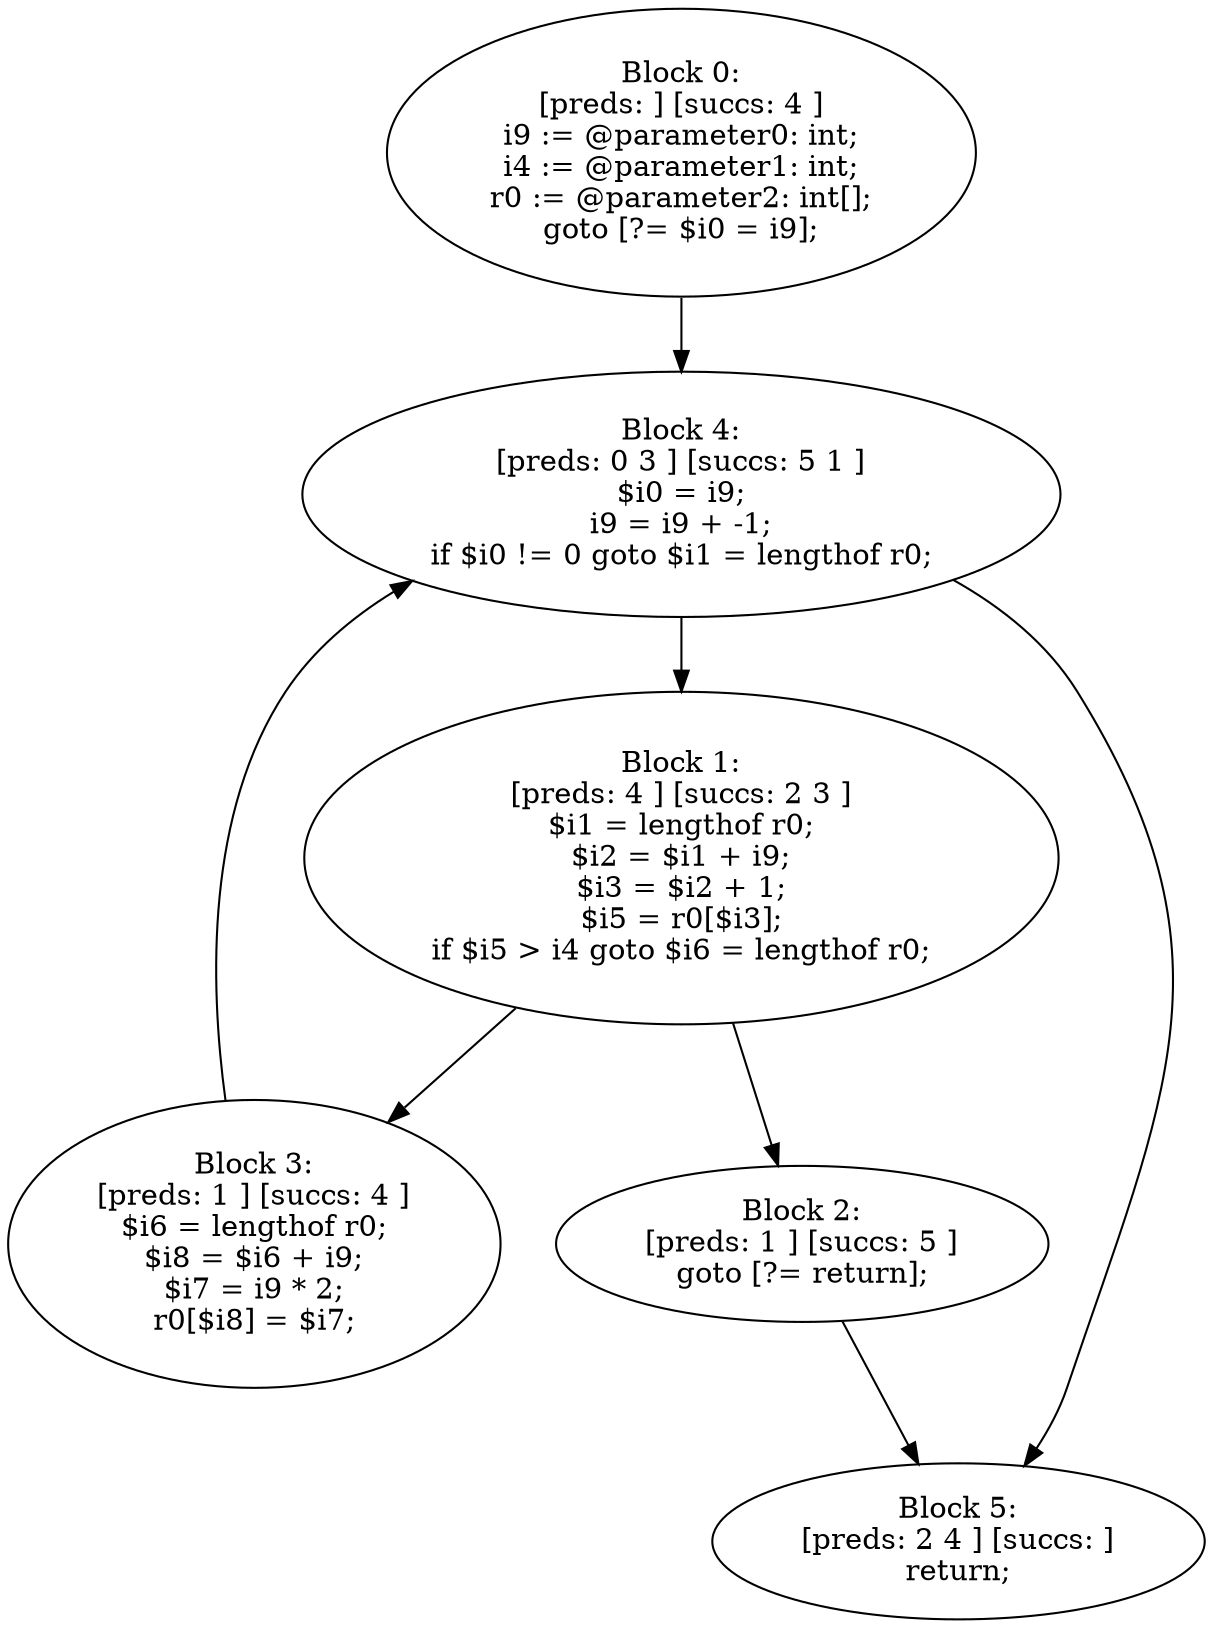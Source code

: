 digraph "unitGraph" {
    "Block 0:
[preds: ] [succs: 4 ]
i9 := @parameter0: int;
i4 := @parameter1: int;
r0 := @parameter2: int[];
goto [?= $i0 = i9];
"
    "Block 1:
[preds: 4 ] [succs: 2 3 ]
$i1 = lengthof r0;
$i2 = $i1 + i9;
$i3 = $i2 + 1;
$i5 = r0[$i3];
if $i5 > i4 goto $i6 = lengthof r0;
"
    "Block 2:
[preds: 1 ] [succs: 5 ]
goto [?= return];
"
    "Block 3:
[preds: 1 ] [succs: 4 ]
$i6 = lengthof r0;
$i8 = $i6 + i9;
$i7 = i9 * 2;
r0[$i8] = $i7;
"
    "Block 4:
[preds: 0 3 ] [succs: 5 1 ]
$i0 = i9;
i9 = i9 + -1;
if $i0 != 0 goto $i1 = lengthof r0;
"
    "Block 5:
[preds: 2 4 ] [succs: ]
return;
"
    "Block 0:
[preds: ] [succs: 4 ]
i9 := @parameter0: int;
i4 := @parameter1: int;
r0 := @parameter2: int[];
goto [?= $i0 = i9];
"->"Block 4:
[preds: 0 3 ] [succs: 5 1 ]
$i0 = i9;
i9 = i9 + -1;
if $i0 != 0 goto $i1 = lengthof r0;
";
    "Block 1:
[preds: 4 ] [succs: 2 3 ]
$i1 = lengthof r0;
$i2 = $i1 + i9;
$i3 = $i2 + 1;
$i5 = r0[$i3];
if $i5 > i4 goto $i6 = lengthof r0;
"->"Block 2:
[preds: 1 ] [succs: 5 ]
goto [?= return];
";
    "Block 1:
[preds: 4 ] [succs: 2 3 ]
$i1 = lengthof r0;
$i2 = $i1 + i9;
$i3 = $i2 + 1;
$i5 = r0[$i3];
if $i5 > i4 goto $i6 = lengthof r0;
"->"Block 3:
[preds: 1 ] [succs: 4 ]
$i6 = lengthof r0;
$i8 = $i6 + i9;
$i7 = i9 * 2;
r0[$i8] = $i7;
";
    "Block 2:
[preds: 1 ] [succs: 5 ]
goto [?= return];
"->"Block 5:
[preds: 2 4 ] [succs: ]
return;
";
    "Block 3:
[preds: 1 ] [succs: 4 ]
$i6 = lengthof r0;
$i8 = $i6 + i9;
$i7 = i9 * 2;
r0[$i8] = $i7;
"->"Block 4:
[preds: 0 3 ] [succs: 5 1 ]
$i0 = i9;
i9 = i9 + -1;
if $i0 != 0 goto $i1 = lengthof r0;
";
    "Block 4:
[preds: 0 3 ] [succs: 5 1 ]
$i0 = i9;
i9 = i9 + -1;
if $i0 != 0 goto $i1 = lengthof r0;
"->"Block 5:
[preds: 2 4 ] [succs: ]
return;
";
    "Block 4:
[preds: 0 3 ] [succs: 5 1 ]
$i0 = i9;
i9 = i9 + -1;
if $i0 != 0 goto $i1 = lengthof r0;
"->"Block 1:
[preds: 4 ] [succs: 2 3 ]
$i1 = lengthof r0;
$i2 = $i1 + i9;
$i3 = $i2 + 1;
$i5 = r0[$i3];
if $i5 > i4 goto $i6 = lengthof r0;
";
}
